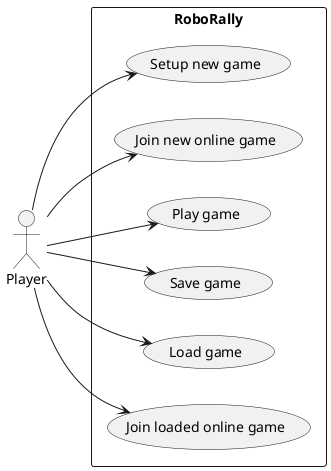 @startuml
'https://plantuml.com/use-case-diagram

left to right direction
actor "Player" as player
rectangle RoboRally {
  usecase "Setup new game" as UC1
  usecase "Join new online game" as UC5
  usecase "Play game" as UC2
  usecase "Save game" as UC3
  usecase "Load game" as UC4
  usecase "Join loaded online game" as UC6
}

player --> UC1
player --> UC2
player --> UC3
player --> UC4
player --> UC5
player --> UC6

@enduml